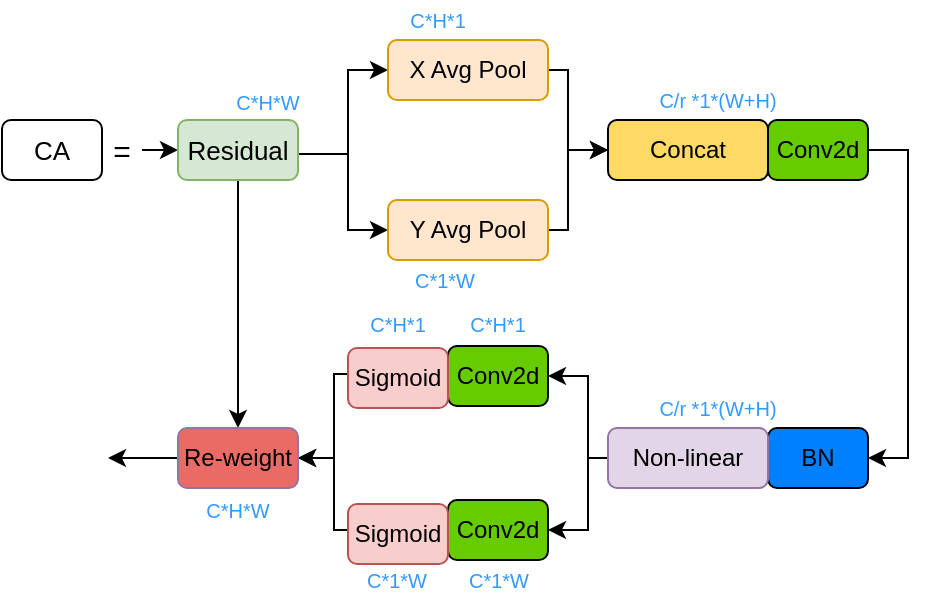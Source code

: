 <mxfile version="20.2.3" type="github">
  <diagram id="7cEVjkuyd69wSvIsZOjo" name="第 1 页">
    <mxGraphModel dx="1422" dy="761" grid="1" gridSize="10" guides="1" tooltips="1" connect="1" arrows="1" fold="1" page="1" pageScale="1" pageWidth="827" pageHeight="1169" math="0" shadow="0">
      <root>
        <mxCell id="0" />
        <mxCell id="1" parent="0" />
        <mxCell id="RQ_K_bz_6__OssRJ5V39-1" value="CA" style="rounded=1;whiteSpace=wrap;html=1;fillColor=#FFFFFF;strokeColor=#000000;fontSize=13;" vertex="1" parent="1">
          <mxGeometry x="187" y="200" width="50" height="30" as="geometry" />
        </mxCell>
        <mxCell id="RQ_K_bz_6__OssRJ5V39-2" style="edgeStyle=orthogonalEdgeStyle;rounded=0;orthogonalLoop=1;jettySize=auto;html=1;exitX=1;exitY=0.5;exitDx=0;exitDy=0;entryX=0;entryY=0.5;entryDx=0;entryDy=0;fontFamily=Helvetica;" edge="1" parent="1" source="RQ_K_bz_6__OssRJ5V39-3" target="RQ_K_bz_6__OssRJ5V39-7">
          <mxGeometry relative="1" as="geometry" />
        </mxCell>
        <mxCell id="RQ_K_bz_6__OssRJ5V39-3" value="&lt;font color=&quot;#000000&quot;&gt;=&lt;/font&gt;" style="text;html=1;strokeColor=none;fillColor=none;align=center;verticalAlign=middle;whiteSpace=wrap;rounded=0;shadow=0;dashed=1;fontSize=15;fontColor=#00994D;" vertex="1" parent="1">
          <mxGeometry x="237" y="200" width="20" height="30" as="geometry" />
        </mxCell>
        <mxCell id="RQ_K_bz_6__OssRJ5V39-4" style="edgeStyle=orthogonalEdgeStyle;rounded=0;orthogonalLoop=1;jettySize=auto;html=1;exitX=1;exitY=0.5;exitDx=0;exitDy=0;entryX=0;entryY=0.5;entryDx=0;entryDy=0;" edge="1" parent="1" source="RQ_K_bz_6__OssRJ5V39-7" target="RQ_K_bz_6__OssRJ5V39-9">
          <mxGeometry relative="1" as="geometry">
            <Array as="points">
              <mxPoint x="360" y="217" />
              <mxPoint x="360" y="175" />
            </Array>
          </mxGeometry>
        </mxCell>
        <mxCell id="RQ_K_bz_6__OssRJ5V39-5" style="edgeStyle=orthogonalEdgeStyle;rounded=0;orthogonalLoop=1;jettySize=auto;html=1;exitX=1;exitY=0.5;exitDx=0;exitDy=0;entryX=0;entryY=0.5;entryDx=0;entryDy=0;" edge="1" parent="1" source="RQ_K_bz_6__OssRJ5V39-7" target="RQ_K_bz_6__OssRJ5V39-11">
          <mxGeometry relative="1" as="geometry">
            <Array as="points">
              <mxPoint x="360" y="217" />
              <mxPoint x="360" y="255" />
            </Array>
          </mxGeometry>
        </mxCell>
        <mxCell id="RQ_K_bz_6__OssRJ5V39-6" style="edgeStyle=orthogonalEdgeStyle;rounded=0;orthogonalLoop=1;jettySize=auto;html=1;exitX=0.5;exitY=1;exitDx=0;exitDy=0;entryX=0.5;entryY=0;entryDx=0;entryDy=0;fontFamily=Helvetica;" edge="1" parent="1" source="RQ_K_bz_6__OssRJ5V39-7" target="RQ_K_bz_6__OssRJ5V39-25">
          <mxGeometry relative="1" as="geometry" />
        </mxCell>
        <mxCell id="RQ_K_bz_6__OssRJ5V39-7" value="Residual" style="rounded=1;whiteSpace=wrap;html=1;fillColor=#d5e8d4;strokeColor=#82b366;fontSize=13;" vertex="1" parent="1">
          <mxGeometry x="275" y="200" width="60" height="30" as="geometry" />
        </mxCell>
        <mxCell id="RQ_K_bz_6__OssRJ5V39-8" style="edgeStyle=orthogonalEdgeStyle;rounded=0;orthogonalLoop=1;jettySize=auto;html=1;exitX=1;exitY=0.5;exitDx=0;exitDy=0;entryX=0;entryY=0.5;entryDx=0;entryDy=0;" edge="1" parent="1" source="RQ_K_bz_6__OssRJ5V39-9">
          <mxGeometry relative="1" as="geometry">
            <mxPoint x="490.0" y="215" as="targetPoint" />
            <Array as="points">
              <mxPoint x="470" y="175" />
              <mxPoint x="470" y="215" />
            </Array>
          </mxGeometry>
        </mxCell>
        <mxCell id="RQ_K_bz_6__OssRJ5V39-9" value="X Avg Pool" style="rounded=1;whiteSpace=wrap;html=1;fillColor=#ffe6cc;strokeColor=#d79b00;" vertex="1" parent="1">
          <mxGeometry x="380" y="160" width="80" height="30" as="geometry" />
        </mxCell>
        <mxCell id="RQ_K_bz_6__OssRJ5V39-10" style="edgeStyle=orthogonalEdgeStyle;rounded=0;orthogonalLoop=1;jettySize=auto;html=1;exitX=1;exitY=0.5;exitDx=0;exitDy=0;entryX=0;entryY=0.5;entryDx=0;entryDy=0;" edge="1" parent="1" source="RQ_K_bz_6__OssRJ5V39-11" target="RQ_K_bz_6__OssRJ5V39-36">
          <mxGeometry relative="1" as="geometry">
            <mxPoint x="490" y="215" as="targetPoint" />
            <Array as="points">
              <mxPoint x="470" y="255" />
              <mxPoint x="470" y="215" />
            </Array>
          </mxGeometry>
        </mxCell>
        <mxCell id="RQ_K_bz_6__OssRJ5V39-11" value="Y Avg Pool" style="rounded=1;whiteSpace=wrap;html=1;fillColor=#ffe6cc;strokeColor=#d79b00;" vertex="1" parent="1">
          <mxGeometry x="380" y="240" width="80" height="30" as="geometry" />
        </mxCell>
        <mxCell id="RQ_K_bz_6__OssRJ5V39-12" style="edgeStyle=orthogonalEdgeStyle;rounded=0;orthogonalLoop=1;jettySize=auto;html=1;exitX=1;exitY=0.5;exitDx=0;exitDy=0;fontFamily=Helvetica;entryX=1;entryY=0.5;entryDx=0;entryDy=0;" edge="1" parent="1" source="RQ_K_bz_6__OssRJ5V39-13" target="RQ_K_bz_6__OssRJ5V39-14">
          <mxGeometry relative="1" as="geometry" />
        </mxCell>
        <mxCell id="RQ_K_bz_6__OssRJ5V39-13" value="Conv2d" style="rounded=1;whiteSpace=wrap;html=1;fillColor=#66CC00;strokeColor=#000000;" vertex="1" parent="1">
          <mxGeometry x="570" y="200" width="50" height="30" as="geometry" />
        </mxCell>
        <mxCell id="RQ_K_bz_6__OssRJ5V39-14" value="&lt;font color=&quot;#000000&quot;&gt;BN&lt;/font&gt;" style="rounded=1;whiteSpace=wrap;html=1;fillColor=#007FFF;strokeColor=#000000;fontColor=#ffffff;" vertex="1" parent="1">
          <mxGeometry x="570" y="354" width="50" height="30" as="geometry" />
        </mxCell>
        <mxCell id="RQ_K_bz_6__OssRJ5V39-15" style="edgeStyle=orthogonalEdgeStyle;rounded=0;orthogonalLoop=1;jettySize=auto;html=1;exitX=0;exitY=0.5;exitDx=0;exitDy=0;fontFamily=Helvetica;entryX=1;entryY=0.5;entryDx=0;entryDy=0;" edge="1" parent="1" source="RQ_K_bz_6__OssRJ5V39-17" target="RQ_K_bz_6__OssRJ5V39-18">
          <mxGeometry relative="1" as="geometry">
            <mxPoint x="475" y="357" as="sourcePoint" />
            <mxPoint x="480" y="312" as="targetPoint" />
            <Array as="points">
              <mxPoint x="480" y="369" />
              <mxPoint x="480" y="328" />
            </Array>
          </mxGeometry>
        </mxCell>
        <mxCell id="RQ_K_bz_6__OssRJ5V39-16" style="edgeStyle=orthogonalEdgeStyle;rounded=0;orthogonalLoop=1;jettySize=auto;html=1;exitX=0;exitY=0.5;exitDx=0;exitDy=0;entryX=1;entryY=0.5;entryDx=0;entryDy=0;fontFamily=Helvetica;" edge="1" parent="1" source="RQ_K_bz_6__OssRJ5V39-17" target="RQ_K_bz_6__OssRJ5V39-19">
          <mxGeometry relative="1" as="geometry">
            <Array as="points">
              <mxPoint x="480" y="369" />
              <mxPoint x="480" y="405" />
            </Array>
          </mxGeometry>
        </mxCell>
        <mxCell id="RQ_K_bz_6__OssRJ5V39-17" value="&lt;font color=&quot;#000000&quot;&gt;Non-linear&lt;/font&gt;" style="rounded=1;whiteSpace=wrap;html=1;fillColor=#e1d5e7;strokeColor=#9673a6;" vertex="1" parent="1">
          <mxGeometry x="490" y="354" width="80" height="30" as="geometry" />
        </mxCell>
        <mxCell id="RQ_K_bz_6__OssRJ5V39-18" value="Conv2d" style="rounded=1;whiteSpace=wrap;html=1;fillColor=#66CC00;strokeColor=#000000;" vertex="1" parent="1">
          <mxGeometry x="410" y="313" width="50" height="30" as="geometry" />
        </mxCell>
        <mxCell id="RQ_K_bz_6__OssRJ5V39-19" value="Conv2d" style="rounded=1;whiteSpace=wrap;html=1;fillColor=#66CC00;strokeColor=#000000;" vertex="1" parent="1">
          <mxGeometry x="410" y="390" width="50" height="30" as="geometry" />
        </mxCell>
        <mxCell id="RQ_K_bz_6__OssRJ5V39-20" style="edgeStyle=orthogonalEdgeStyle;rounded=0;orthogonalLoop=1;jettySize=auto;html=1;exitX=0;exitY=0.5;exitDx=0;exitDy=0;entryX=1;entryY=0.5;entryDx=0;entryDy=0;fontFamily=Helvetica;" edge="1" parent="1" source="RQ_K_bz_6__OssRJ5V39-21" target="RQ_K_bz_6__OssRJ5V39-25">
          <mxGeometry relative="1" as="geometry">
            <mxPoint x="338" y="369.0" as="targetPoint" />
            <Array as="points">
              <mxPoint x="360" y="327" />
              <mxPoint x="353" y="327" />
              <mxPoint x="353" y="369" />
            </Array>
          </mxGeometry>
        </mxCell>
        <mxCell id="RQ_K_bz_6__OssRJ5V39-21" value="Sigmoid" style="rounded=1;whiteSpace=wrap;html=1;fillColor=#f8cecc;strokeColor=#b85450;" vertex="1" parent="1">
          <mxGeometry x="360" y="314" width="50" height="30" as="geometry" />
        </mxCell>
        <mxCell id="RQ_K_bz_6__OssRJ5V39-22" style="edgeStyle=orthogonalEdgeStyle;rounded=0;orthogonalLoop=1;jettySize=auto;html=1;exitX=0;exitY=0.5;exitDx=0;exitDy=0;entryX=1;entryY=0.5;entryDx=0;entryDy=0;fontFamily=Helvetica;" edge="1" parent="1" source="RQ_K_bz_6__OssRJ5V39-23" target="RQ_K_bz_6__OssRJ5V39-25">
          <mxGeometry relative="1" as="geometry">
            <mxPoint x="338" y="369.0" as="targetPoint" />
            <Array as="points">
              <mxPoint x="360" y="405" />
              <mxPoint x="353" y="405" />
              <mxPoint x="353" y="369" />
            </Array>
          </mxGeometry>
        </mxCell>
        <mxCell id="RQ_K_bz_6__OssRJ5V39-23" value="Sigmoid" style="rounded=1;whiteSpace=wrap;html=1;fillColor=#f8cecc;strokeColor=#b85450;" vertex="1" parent="1">
          <mxGeometry x="360" y="392" width="50" height="30" as="geometry" />
        </mxCell>
        <mxCell id="RQ_K_bz_6__OssRJ5V39-24" style="edgeStyle=orthogonalEdgeStyle;rounded=0;orthogonalLoop=1;jettySize=auto;html=1;exitX=0;exitY=0.5;exitDx=0;exitDy=0;fontFamily=Helvetica;" edge="1" parent="1" source="RQ_K_bz_6__OssRJ5V39-25">
          <mxGeometry relative="1" as="geometry">
            <mxPoint x="240.0" y="369.286" as="targetPoint" />
          </mxGeometry>
        </mxCell>
        <mxCell id="RQ_K_bz_6__OssRJ5V39-25" value="&lt;font color=&quot;#000000&quot;&gt;Re-weight&lt;/font&gt;" style="rounded=1;whiteSpace=wrap;html=1;fillColor=#EA6B66;strokeColor=#9673a6;" vertex="1" parent="1">
          <mxGeometry x="275" y="354" width="60" height="30" as="geometry" />
        </mxCell>
        <mxCell id="RQ_K_bz_6__OssRJ5V39-26" value="&lt;font color=&quot;#3399ff&quot;&gt;&lt;span style=&quot;font-size: 10px;&quot;&gt;C*H*W&lt;/span&gt;&lt;/font&gt;" style="text;html=1;strokeColor=none;fillColor=none;align=center;verticalAlign=middle;whiteSpace=wrap;rounded=0;shadow=0;dashed=1;fontColor=#F19C99;" vertex="1" parent="1">
          <mxGeometry x="295" y="180" width="50" height="22" as="geometry" />
        </mxCell>
        <mxCell id="RQ_K_bz_6__OssRJ5V39-27" value="&lt;font color=&quot;#3399ff&quot;&gt;&lt;span style=&quot;font-size: 10px;&quot;&gt;C*H*1&lt;/span&gt;&lt;/font&gt;" style="text;html=1;strokeColor=none;fillColor=none;align=center;verticalAlign=middle;whiteSpace=wrap;rounded=0;shadow=0;dashed=1;fontColor=#F19C99;" vertex="1" parent="1">
          <mxGeometry x="380" y="140" width="50" height="20" as="geometry" />
        </mxCell>
        <mxCell id="RQ_K_bz_6__OssRJ5V39-28" value="&lt;font color=&quot;#3399ff&quot;&gt;&lt;span style=&quot;font-size: 10px;&quot;&gt;C*1*W&lt;/span&gt;&lt;/font&gt;" style="text;html=1;strokeColor=none;fillColor=none;align=center;verticalAlign=middle;whiteSpace=wrap;rounded=0;shadow=0;dashed=1;fontColor=#F19C99;" vertex="1" parent="1">
          <mxGeometry x="387" y="270" width="43" height="20" as="geometry" />
        </mxCell>
        <mxCell id="RQ_K_bz_6__OssRJ5V39-29" value="&lt;font color=&quot;#3399ff&quot;&gt;&lt;span style=&quot;font-size: 10px;&quot;&gt;C/r *1*(W+H)&lt;/span&gt;&lt;/font&gt;" style="text;html=1;strokeColor=none;fillColor=none;align=center;verticalAlign=middle;whiteSpace=wrap;rounded=0;shadow=0;dashed=1;fontColor=#F19C99;" vertex="1" parent="1">
          <mxGeometry x="490" y="180" width="110" height="20" as="geometry" />
        </mxCell>
        <mxCell id="RQ_K_bz_6__OssRJ5V39-30" value="&lt;font color=&quot;#3399ff&quot;&gt;&lt;span style=&quot;font-size: 10px;&quot;&gt;C/r *1*(W+H)&lt;/span&gt;&lt;/font&gt;" style="text;html=1;strokeColor=none;fillColor=none;align=center;verticalAlign=middle;whiteSpace=wrap;rounded=0;shadow=0;dashed=1;fontColor=#F19C99;" vertex="1" parent="1">
          <mxGeometry x="490" y="334" width="110" height="20" as="geometry" />
        </mxCell>
        <mxCell id="RQ_K_bz_6__OssRJ5V39-31" value="&lt;font color=&quot;#3399ff&quot;&gt;&lt;span style=&quot;font-size: 10px;&quot;&gt;C*H*1&lt;/span&gt;&lt;/font&gt;" style="text;html=1;strokeColor=none;fillColor=none;align=center;verticalAlign=middle;whiteSpace=wrap;rounded=0;shadow=0;dashed=1;fontColor=#F19C99;" vertex="1" parent="1">
          <mxGeometry x="359.5" y="292" width="50" height="20" as="geometry" />
        </mxCell>
        <mxCell id="RQ_K_bz_6__OssRJ5V39-32" value="&lt;font color=&quot;#3399ff&quot;&gt;&lt;span style=&quot;font-size: 10px;&quot;&gt;C*H*1&lt;/span&gt;&lt;/font&gt;" style="text;html=1;strokeColor=none;fillColor=none;align=center;verticalAlign=middle;whiteSpace=wrap;rounded=0;shadow=0;dashed=1;fontColor=#F19C99;" vertex="1" parent="1">
          <mxGeometry x="410" y="292" width="50" height="20" as="geometry" />
        </mxCell>
        <mxCell id="RQ_K_bz_6__OssRJ5V39-33" value="&lt;font color=&quot;#3399ff&quot;&gt;&lt;span style=&quot;font-size: 10px;&quot;&gt;C*1*W&lt;/span&gt;&lt;/font&gt;" style="text;html=1;strokeColor=none;fillColor=none;align=center;verticalAlign=middle;whiteSpace=wrap;rounded=0;shadow=0;dashed=1;fontColor=#F19C99;" vertex="1" parent="1">
          <mxGeometry x="363" y="420" width="43" height="20" as="geometry" />
        </mxCell>
        <mxCell id="RQ_K_bz_6__OssRJ5V39-34" value="&lt;font color=&quot;#3399ff&quot;&gt;&lt;span style=&quot;font-size: 10px;&quot;&gt;C*1*W&lt;/span&gt;&lt;/font&gt;" style="text;html=1;strokeColor=none;fillColor=none;align=center;verticalAlign=middle;whiteSpace=wrap;rounded=0;shadow=0;dashed=1;fontColor=#F19C99;" vertex="1" parent="1">
          <mxGeometry x="413.5" y="420" width="43" height="20" as="geometry" />
        </mxCell>
        <mxCell id="RQ_K_bz_6__OssRJ5V39-35" value="&lt;font color=&quot;#3399ff&quot;&gt;&lt;span style=&quot;font-size: 10px;&quot;&gt;C*H*W&lt;/span&gt;&lt;/font&gt;" style="text;html=1;strokeColor=none;fillColor=none;align=center;verticalAlign=middle;whiteSpace=wrap;rounded=0;shadow=0;dashed=1;fontColor=#F19C99;" vertex="1" parent="1">
          <mxGeometry x="280" y="384" width="50" height="22" as="geometry" />
        </mxCell>
        <mxCell id="RQ_K_bz_6__OssRJ5V39-36" value="Concat" style="rounded=1;whiteSpace=wrap;html=1;fillColor=#FFD966;strokeColor=#000000;" vertex="1" parent="1">
          <mxGeometry x="490" y="200" width="80" height="30" as="geometry" />
        </mxCell>
      </root>
    </mxGraphModel>
  </diagram>
</mxfile>
